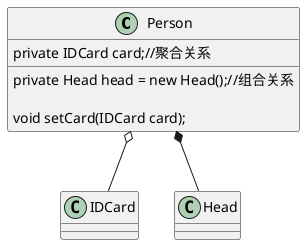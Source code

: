 @startuml
class Person {
    private IDCard card;//聚合关系
    private Head head = new Head();//组合关系

    void setCard(IDCard card);
}

class IDCard
class Head

 Person o-- IDCard
 Person *-- Head
@enduml